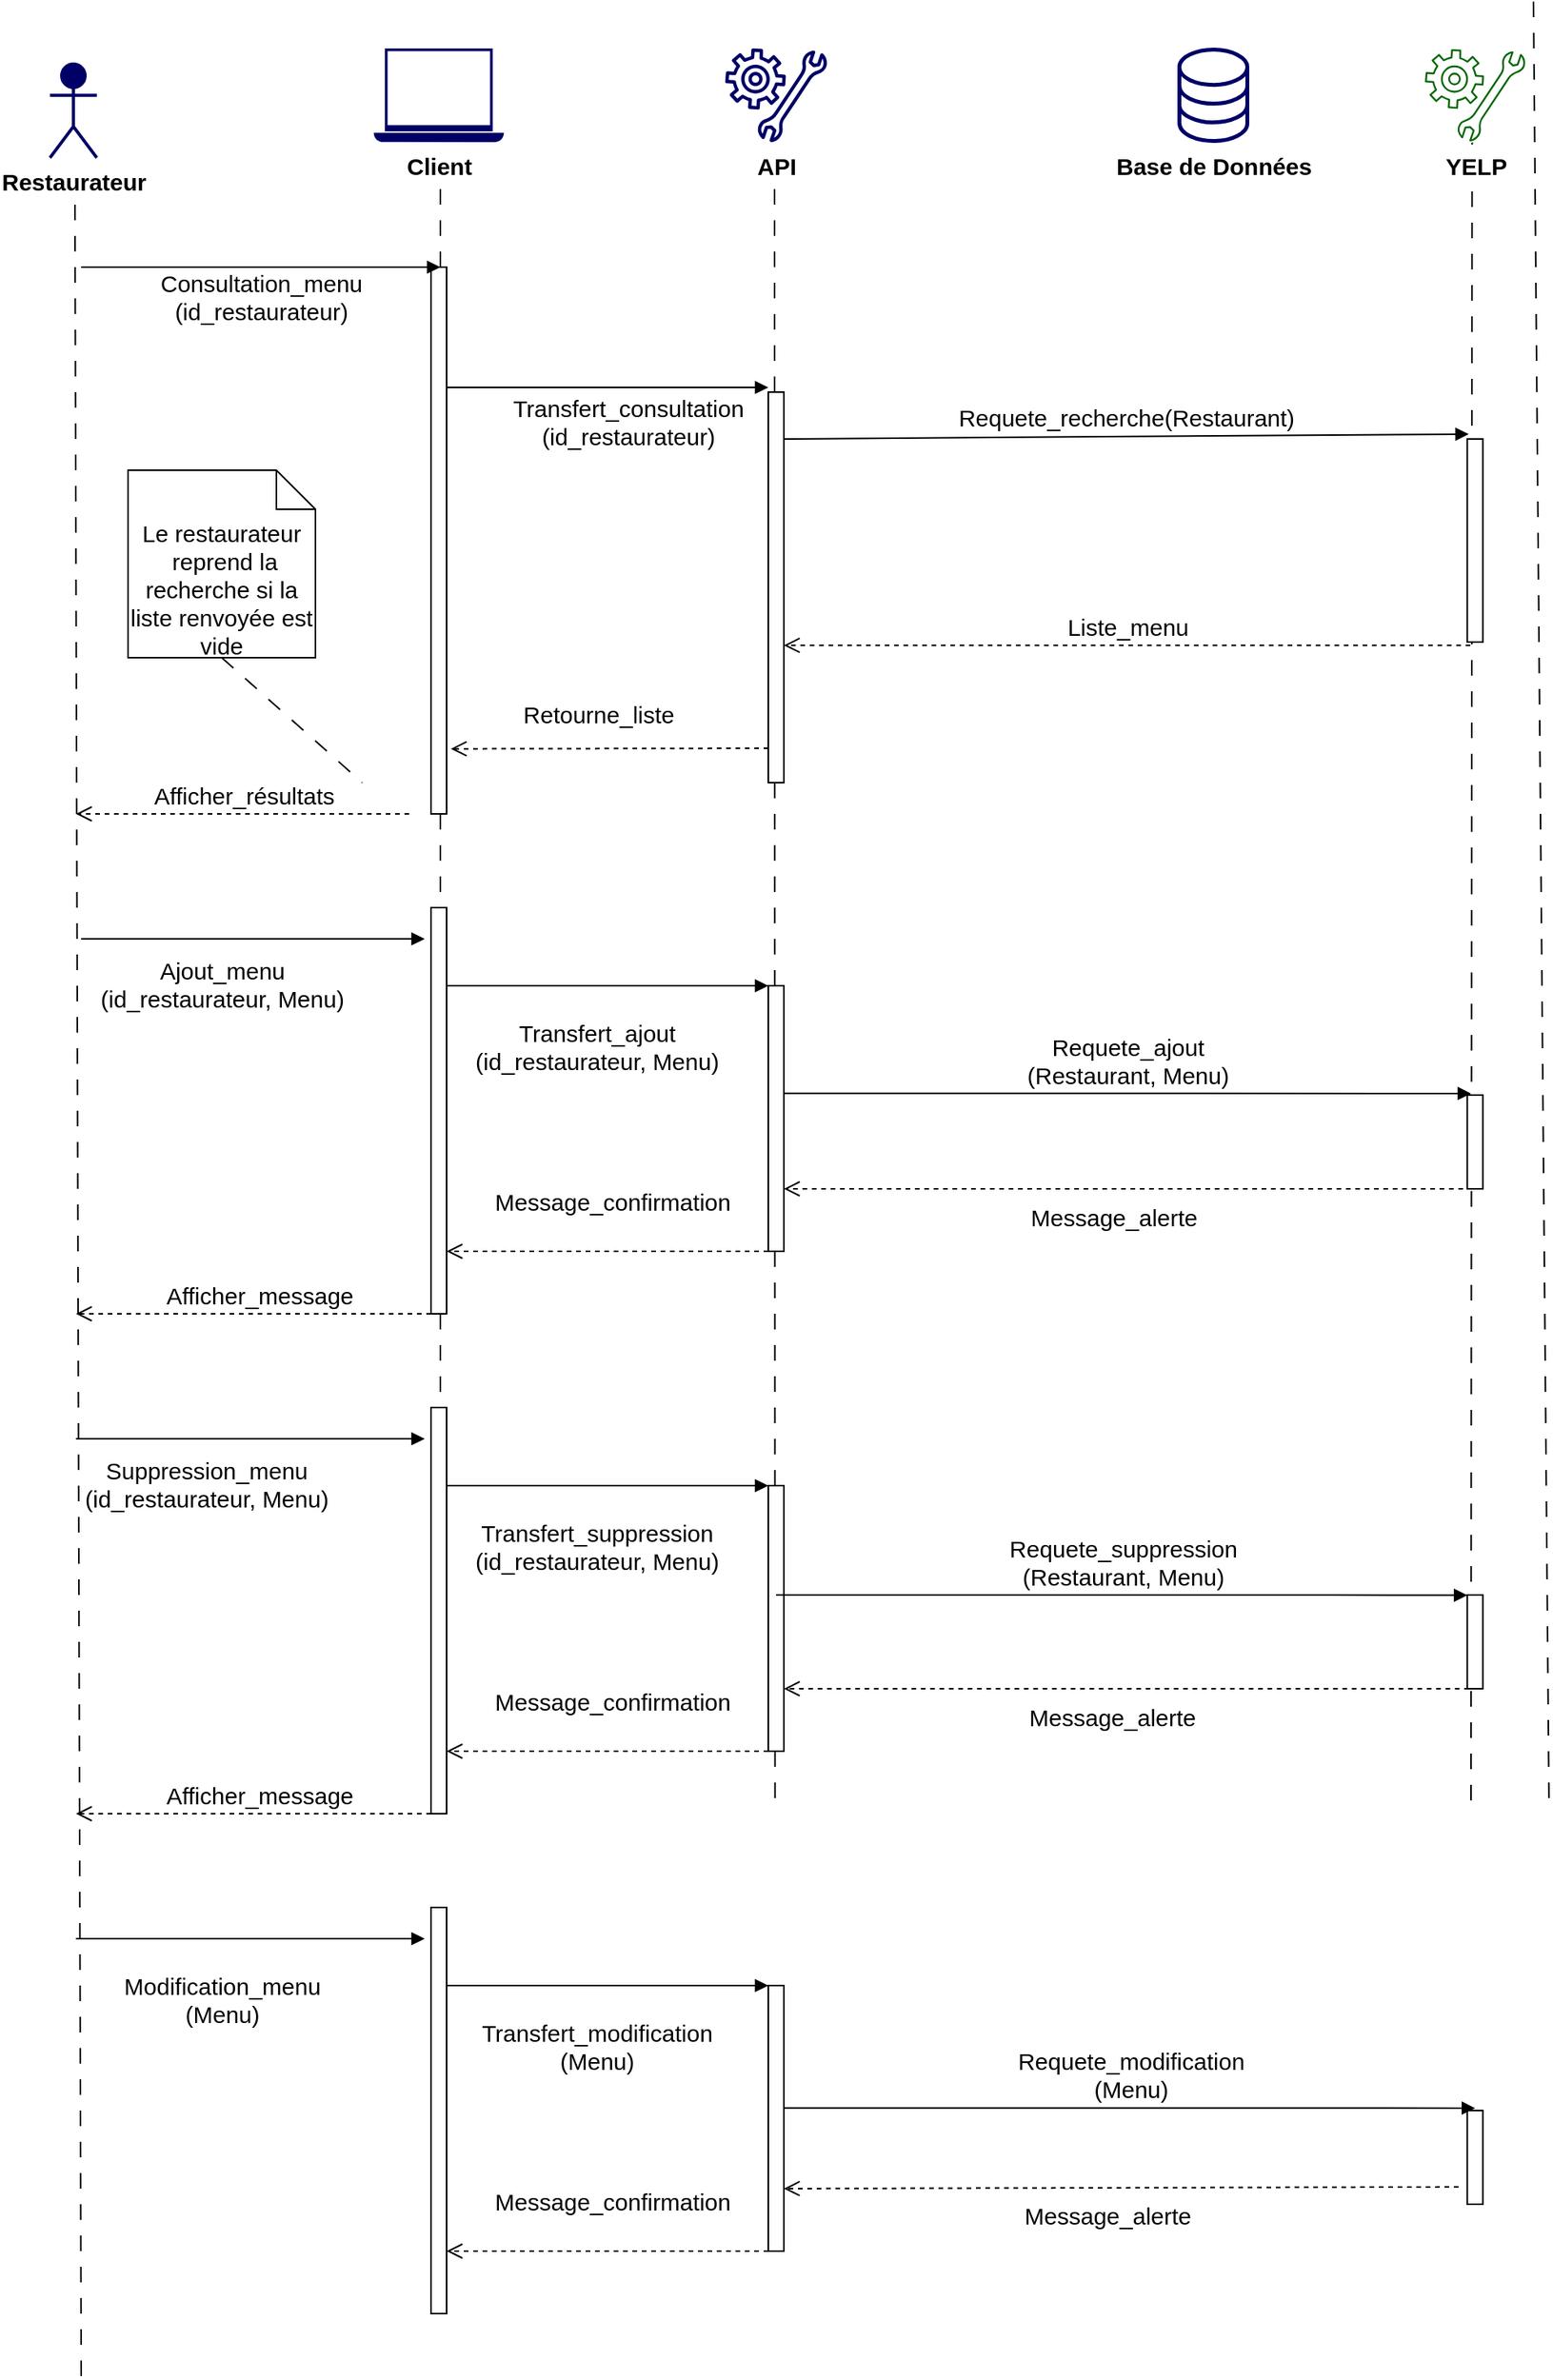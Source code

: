 <mxfile>
    <diagram id="xuXYhLIkIfQOpS6Bkv3G" name="Page-1">
        <mxGraphModel dx="1508" dy="690" grid="1" gridSize="10" guides="1" tooltips="1" connect="1" arrows="1" fold="1" page="1" pageScale="1" pageWidth="827" pageHeight="1169" math="0" shadow="0">
            <root>
                <mxCell id="0"/>
                <mxCell id="1" parent="0"/>
                <mxCell id="22" value="" style="endArrow=none;startArrow=none;endFill=0;startFill=0;endSize=8;html=1;verticalAlign=bottom;dashed=1;labelBackgroundColor=none;dashPattern=10 10;fontSize=15;" parent="1" edge="1">
                    <mxGeometry width="160" relative="1" as="geometry">
                        <mxPoint x="66" y="130" as="sourcePoint"/>
                        <mxPoint x="70" y="1520" as="targetPoint"/>
                    </mxGeometry>
                </mxCell>
                <mxCell id="23" value="" style="endArrow=none;startArrow=none;endFill=0;startFill=0;endSize=8;html=1;verticalAlign=bottom;dashed=1;labelBackgroundColor=none;dashPattern=10 10;fontSize=15;" parent="1" edge="1">
                    <mxGeometry width="160" relative="1" as="geometry">
                        <mxPoint x="300" y="120" as="sourcePoint"/>
                        <mxPoint x="300" y="1140" as="targetPoint"/>
                    </mxGeometry>
                </mxCell>
                <mxCell id="24" value="&lt;span style=&quot;background-color: rgb(255 , 255 , 255)&quot;&gt;Restaurateur&lt;br&gt;&lt;br&gt;&lt;/span&gt;" style="shape=umlActor;verticalLabelPosition=bottom;verticalAlign=top;html=1;fontColor=#000000;strokeColor=#000066;fillColor=#000066;strokeWidth=2;fontSize=15;fontStyle=1" parent="1" vertex="1">
                    <mxGeometry x="50" y="40" width="30" height="60" as="geometry"/>
                </mxCell>
                <mxCell id="32" value="" style="endArrow=none;startArrow=none;endFill=0;startFill=0;endSize=8;html=1;verticalAlign=bottom;dashed=1;labelBackgroundColor=none;dashPattern=10 10;fontSize=15;" parent="1" edge="1">
                    <mxGeometry width="160" relative="1" as="geometry">
                        <mxPoint x="514" y="120" as="sourcePoint"/>
                        <mxPoint x="514.31" y="1150.98" as="targetPoint"/>
                    </mxGeometry>
                </mxCell>
                <mxCell id="33" value="" style="endArrow=none;startArrow=none;endFill=0;startFill=0;endSize=8;html=1;verticalAlign=bottom;dashed=1;labelBackgroundColor=none;dashPattern=10 10;fontSize=15;" parent="1" edge="1">
                    <mxGeometry width="160" relative="1" as="geometry">
                        <mxPoint x="1000" as="sourcePoint"/>
                        <mxPoint x="1010" y="1160" as="targetPoint"/>
                    </mxGeometry>
                </mxCell>
                <mxCell id="34" value="Base de Données" style="pointerEvents=1;shadow=0;dashed=0;html=1;aspect=fixed;labelPosition=center;verticalLabelPosition=bottom;verticalAlign=top;align=center;outlineConnect=0;shape=mxgraph.vvd.storage;fillColor=#000066;strokeColor=#000066;fontSize=15;labelBackgroundColor=#ffffff;fontStyle=1" parent="1" vertex="1">
                    <mxGeometry x="772.5" y="30" width="45" height="60" as="geometry"/>
                </mxCell>
                <mxCell id="35" value="API" style="pointerEvents=1;shadow=0;dashed=0;html=1;strokeColor=none;aspect=fixed;labelPosition=center;verticalLabelPosition=bottom;verticalAlign=top;align=center;outlineConnect=0;shape=mxgraph.vvd.guest_agent_customization;fillColor=#000066;fontSize=15;labelBackgroundColor=#ffffff;fontStyle=1" parent="1" vertex="1">
                    <mxGeometry x="482.39" y="30" width="65.22" height="60" as="geometry"/>
                </mxCell>
                <mxCell id="36" value="" style="endArrow=none;startArrow=none;endFill=0;startFill=0;endSize=8;html=1;verticalAlign=bottom;dashed=1;labelBackgroundColor=none;dashPattern=10 10;fontSize=15;exitX=0.471;exitY=0.858;exitDx=0;exitDy=0;exitPerimeter=0;" parent="1" edge="1">
                    <mxGeometry width="160" relative="1" as="geometry">
                        <mxPoint x="960.719" y="81.48" as="sourcePoint"/>
                        <mxPoint x="960" y="1160" as="targetPoint"/>
                    </mxGeometry>
                </mxCell>
                <mxCell id="37" value="YELP" style="pointerEvents=1;shadow=0;dashed=0;html=1;aspect=fixed;labelPosition=center;verticalLabelPosition=bottom;verticalAlign=top;align=center;outlineConnect=0;shape=mxgraph.vvd.guest_agent_customization;fontSize=15;fillColor=#006600;strokeColor=#FFFFFF;labelBackgroundColor=#ffffff;fontStyle=1" parent="1" vertex="1">
                    <mxGeometry x="930" y="30" width="65.22" height="60" as="geometry"/>
                </mxCell>
                <mxCell id="45" value="" style="html=1;points=[];perimeter=orthogonalPerimeter;labelBackgroundColor=#ffffff;fontSize=15;strokeColor=#000000;strokeWidth=1;fillColor=#FFFFFF;" parent="1" vertex="1">
                    <mxGeometry x="294" y="170" width="10" height="350" as="geometry"/>
                </mxCell>
                <mxCell id="49" value="" style="html=1;points=[];perimeter=orthogonalPerimeter;labelBackgroundColor=#ffffff;fontSize=15;strokeColor=#000000;strokeWidth=1;fillColor=#FFFFFF;" parent="1" vertex="1">
                    <mxGeometry x="510" y="250" width="10" height="250" as="geometry"/>
                </mxCell>
                <mxCell id="54" value="Consultation_menu&lt;br&gt;(id_restaurateur)" style="html=1;verticalAlign=bottom;endArrow=block;fontSize=15;" parent="1" edge="1">
                    <mxGeometry y="-40" width="80" relative="1" as="geometry">
                        <mxPoint x="70" y="170" as="sourcePoint"/>
                        <mxPoint x="300" y="170" as="targetPoint"/>
                        <mxPoint as="offset"/>
                    </mxGeometry>
                </mxCell>
                <mxCell id="55" value="Transfert_consultation&lt;br style=&quot;font-size: 15px&quot;&gt;(id_restaurateur)" style="html=1;verticalAlign=bottom;endArrow=block;fontSize=15;exitX=0.986;exitY=0.22;exitDx=0;exitDy=0;exitPerimeter=0;" parent="1" source="45" edge="1">
                    <mxGeometry x="0.127" y="-43" width="80" relative="1" as="geometry">
                        <mxPoint x="380" y="180" as="sourcePoint"/>
                        <mxPoint x="510" y="247" as="targetPoint"/>
                        <mxPoint as="offset"/>
                        <Array as="points"/>
                    </mxGeometry>
                </mxCell>
                <mxCell id="56" value="Requete_recherche(Restaurant)" style="html=1;verticalAlign=bottom;endArrow=block;fontSize=15;entryX=0.092;entryY=-0.024;entryDx=0;entryDy=0;entryPerimeter=0;" parent="1" edge="1" target="57">
                    <mxGeometry width="80" relative="1" as="geometry">
                        <mxPoint x="520" y="280.0" as="sourcePoint"/>
                        <mxPoint x="960" y="270" as="targetPoint"/>
                    </mxGeometry>
                </mxCell>
                <mxCell id="57" value="" style="html=1;points=[];perimeter=orthogonalPerimeter;labelBackgroundColor=#ffffff;fontSize=15;strokeColor=#000000;strokeWidth=1;fillColor=#FFFFFF;" parent="1" vertex="1">
                    <mxGeometry x="957.61" y="280" width="10" height="130" as="geometry"/>
                </mxCell>
                <mxCell id="58" value="Liste_menu" style="html=1;verticalAlign=bottom;endArrow=open;dashed=1;endSize=8;fontSize=15;exitX=0.196;exitY=1.016;exitDx=0;exitDy=0;exitPerimeter=0;" parent="1" source="57" target="49" edge="1">
                    <mxGeometry relative="1" as="geometry">
                        <mxPoint x="1250" y="220" as="sourcePoint"/>
                        <mxPoint x="1170" y="220" as="targetPoint"/>
                    </mxGeometry>
                </mxCell>
                <mxCell id="59" value="Retourne_liste" style="html=1;verticalAlign=bottom;endArrow=open;dashed=1;endSize=8;fontSize=15;entryX=1.271;entryY=0.881;entryDx=0;entryDy=0;entryPerimeter=0;" parent="1" target="45" edge="1">
                    <mxGeometry x="0.071" y="-10" relative="1" as="geometry">
                        <mxPoint x="510" y="478" as="sourcePoint"/>
                        <mxPoint x="310" y="480" as="targetPoint"/>
                        <Array as="points"/>
                        <mxPoint as="offset"/>
                    </mxGeometry>
                </mxCell>
                <mxCell id="67" value="Afficher_résultats" style="html=1;verticalAlign=bottom;endArrow=open;dashed=1;endSize=8;fontSize=15;" parent="1" edge="1">
                    <mxGeometry relative="1" as="geometry">
                        <mxPoint x="280" y="520" as="sourcePoint"/>
                        <mxPoint x="66.66" y="520" as="targetPoint"/>
                    </mxGeometry>
                </mxCell>
                <mxCell id="69" value="" style="html=1;points=[];perimeter=orthogonalPerimeter;labelBackgroundColor=#ffffff;fontSize=15;strokeColor=#000000;strokeWidth=1;fillColor=#FFFFFF;" parent="1" vertex="1">
                    <mxGeometry x="294" y="900" width="10" height="260" as="geometry"/>
                </mxCell>
                <mxCell id="70" value="Transfert_suppression&lt;br style=&quot;font-size: 15px&quot;&gt;(id_restaurateur, Menu)" style="html=1;verticalAlign=bottom;endArrow=block;fontSize=15;" parent="1" edge="1">
                    <mxGeometry x="-0.068" y="-60" width="80" relative="1" as="geometry">
                        <mxPoint x="304.01" y="950" as="sourcePoint"/>
                        <mxPoint x="510" y="950" as="targetPoint"/>
                        <mxPoint as="offset"/>
                    </mxGeometry>
                </mxCell>
                <mxCell id="71" value="" style="html=1;points=[];perimeter=orthogonalPerimeter;labelBackgroundColor=#ffffff;fontSize=15;strokeColor=#000000;strokeWidth=1;fillColor=#FFFFFF;" parent="1" vertex="1">
                    <mxGeometry x="510" y="950" width="10" height="170" as="geometry"/>
                </mxCell>
                <mxCell id="73" value="Suppression_menu&lt;br style=&quot;font-size: 15px&quot;&gt;(id_restaurateur, Menu)" style="html=1;verticalAlign=bottom;endArrow=block;fontSize=15;" parent="1" edge="1">
                    <mxGeometry x="-0.254" y="-50" width="80" relative="1" as="geometry">
                        <mxPoint x="66.66" y="920" as="sourcePoint"/>
                        <mxPoint x="290" y="920" as="targetPoint"/>
                        <mxPoint as="offset"/>
                    </mxGeometry>
                </mxCell>
                <mxCell id="74" value="" style="html=1;points=[];perimeter=orthogonalPerimeter;labelBackgroundColor=#ffffff;fontSize=15;strokeColor=#000000;strokeWidth=1;fillColor=#FFFFFF;" parent="1" vertex="1">
                    <mxGeometry x="957.61" y="1020" width="10" height="60" as="geometry"/>
                </mxCell>
                <mxCell id="75" value="Message_alerte" style="html=1;verticalAlign=bottom;endArrow=open;dashed=1;endSize=8;fontSize=15;exitX=0.106;exitY=1;exitDx=0;exitDy=0;exitPerimeter=0;" parent="1" edge="1" source="74">
                    <mxGeometry x="0.044" y="30" relative="1" as="geometry">
                        <mxPoint x="790" y="1080" as="sourcePoint"/>
                        <mxPoint x="520" y="1080" as="targetPoint"/>
                        <Array as="points"/>
                        <mxPoint as="offset"/>
                    </mxGeometry>
                </mxCell>
                <mxCell id="76" value="Message_confirmation" style="html=1;verticalAlign=bottom;endArrow=open;dashed=1;endSize=8;fontSize=15;" parent="1" edge="1">
                    <mxGeometry x="-0.029" y="-20" relative="1" as="geometry">
                        <mxPoint x="510" y="1120" as="sourcePoint"/>
                        <mxPoint x="304.01" y="1120" as="targetPoint"/>
                        <Array as="points"/>
                        <mxPoint as="offset"/>
                    </mxGeometry>
                </mxCell>
                <mxCell id="77" value="Afficher_message" style="html=1;verticalAlign=bottom;endArrow=open;dashed=1;endSize=8;fontSize=15;" parent="1" edge="1">
                    <mxGeometry relative="1" as="geometry">
                        <mxPoint x="300" y="1160" as="sourcePoint"/>
                        <mxPoint x="66.66" y="1160" as="targetPoint"/>
                    </mxGeometry>
                </mxCell>
                <mxCell id="78" value="Le restaurateur&lt;br&gt;&amp;nbsp;reprend la recherche si la liste renvoyée est vide" style="shape=note2;boundedLbl=1;whiteSpace=wrap;html=1;size=25;verticalAlign=top;align=center;fontSize=15;" parent="1" vertex="1">
                    <mxGeometry x="100" y="300" width="120" height="120" as="geometry"/>
                </mxCell>
                <mxCell id="79" value="" style="endArrow=none;startArrow=none;endFill=0;startFill=0;endSize=8;html=1;verticalAlign=bottom;dashed=1;labelBackgroundColor=none;dashPattern=10 10;fontSize=15;exitX=0.5;exitY=1;exitDx=0;exitDy=0;exitPerimeter=0;" parent="1" source="78" edge="1">
                    <mxGeometry width="160" relative="1" as="geometry">
                        <mxPoint x="280" y="460" as="sourcePoint"/>
                        <mxPoint x="250" y="500" as="targetPoint"/>
                    </mxGeometry>
                </mxCell>
                <mxCell id="85" value="Client" style="pointerEvents=1;shadow=0;dashed=0;html=1;strokeColor=none;aspect=fixed;labelPosition=center;verticalLabelPosition=bottom;verticalAlign=top;align=center;outlineConnect=0;shape=mxgraph.vvd.laptop;fillColor=#000066;fontSize=15;fontStyle=1" parent="1" vertex="1">
                    <mxGeometry x="257.34" y="30" width="83.33" height="60" as="geometry"/>
                </mxCell>
                <mxCell id="87" value="" style="html=1;points=[];perimeter=orthogonalPerimeter;labelBackgroundColor=#ffffff;fontSize=15;strokeColor=#000000;strokeWidth=1;fillColor=#FFFFFF;" vertex="1" parent="1">
                    <mxGeometry x="294" y="580" width="10" height="260" as="geometry"/>
                </mxCell>
                <mxCell id="88" value="Transfert_ajout&lt;br style=&quot;font-size: 15px&quot;&gt;(id_restaurateur, Menu)" style="html=1;verticalAlign=bottom;endArrow=block;fontSize=15;" edge="1" parent="1">
                    <mxGeometry x="-0.068" y="-60" width="80" relative="1" as="geometry">
                        <mxPoint x="304.01" y="630" as="sourcePoint"/>
                        <mxPoint x="510" y="630" as="targetPoint"/>
                        <mxPoint as="offset"/>
                    </mxGeometry>
                </mxCell>
                <mxCell id="89" value="" style="html=1;points=[];perimeter=orthogonalPerimeter;labelBackgroundColor=#ffffff;fontSize=15;strokeColor=#000000;strokeWidth=1;fillColor=#FFFFFF;" vertex="1" parent="1">
                    <mxGeometry x="510" y="630" width="10" height="170" as="geometry"/>
                </mxCell>
                <mxCell id="90" value="Requete_ajout&lt;br style=&quot;font-size: 15px&quot;&gt;(Restaurant, Menu)" style="html=1;verticalAlign=bottom;endArrow=block;fontSize=15;" edge="1" parent="1">
                    <mxGeometry width="80" relative="1" as="geometry">
                        <mxPoint x="520" y="698.82" as="sourcePoint"/>
                        <mxPoint x="960" y="699" as="targetPoint"/>
                    </mxGeometry>
                </mxCell>
                <mxCell id="91" value="Ajout_menu&lt;br style=&quot;font-size: 15px&quot;&gt;(id_restaurateur, Menu)" style="html=1;verticalAlign=bottom;endArrow=block;fontSize=15;" edge="1" parent="1">
                    <mxGeometry x="-0.182" y="-50" width="80" relative="1" as="geometry">
                        <mxPoint x="70" y="600" as="sourcePoint"/>
                        <mxPoint x="290" y="600" as="targetPoint"/>
                        <mxPoint as="offset"/>
                    </mxGeometry>
                </mxCell>
                <mxCell id="92" value="" style="html=1;points=[];perimeter=orthogonalPerimeter;labelBackgroundColor=#ffffff;fontSize=15;strokeColor=#000000;strokeWidth=1;fillColor=#FFFFFF;" vertex="1" parent="1">
                    <mxGeometry x="957.61" y="700" width="10" height="60" as="geometry"/>
                </mxCell>
                <mxCell id="93" value="Message_alerte" style="html=1;verticalAlign=bottom;endArrow=open;dashed=1;endSize=8;fontSize=15;exitX=0.328;exitY=1;exitDx=0;exitDy=0;exitPerimeter=0;" edge="1" parent="1" source="92">
                    <mxGeometry x="0.044" y="30" relative="1" as="geometry">
                        <mxPoint x="790" y="760" as="sourcePoint"/>
                        <mxPoint x="520" y="760" as="targetPoint"/>
                        <Array as="points"/>
                        <mxPoint as="offset"/>
                    </mxGeometry>
                </mxCell>
                <mxCell id="94" value="Message_confirmation" style="html=1;verticalAlign=bottom;endArrow=open;dashed=1;endSize=8;fontSize=15;" edge="1" parent="1">
                    <mxGeometry x="-0.029" y="-20" relative="1" as="geometry">
                        <mxPoint x="510" y="800" as="sourcePoint"/>
                        <mxPoint x="304.01" y="800" as="targetPoint"/>
                        <Array as="points"/>
                        <mxPoint as="offset"/>
                    </mxGeometry>
                </mxCell>
                <mxCell id="95" value="Afficher_message" style="html=1;verticalAlign=bottom;endArrow=open;dashed=1;endSize=8;fontSize=15;" edge="1" parent="1">
                    <mxGeometry relative="1" as="geometry">
                        <mxPoint x="300" y="840" as="sourcePoint"/>
                        <mxPoint x="66.66" y="840" as="targetPoint"/>
                    </mxGeometry>
                </mxCell>
                <mxCell id="117" value="" style="html=1;points=[];perimeter=orthogonalPerimeter;labelBackgroundColor=#ffffff;fontSize=15;strokeColor=#000000;strokeWidth=1;fillColor=#FFFFFF;" vertex="1" parent="1">
                    <mxGeometry x="294" y="1220" width="10" height="260" as="geometry"/>
                </mxCell>
                <mxCell id="118" value="Transfert_modification&lt;br style=&quot;font-size: 15px&quot;&gt;(Menu)" style="html=1;verticalAlign=bottom;endArrow=block;fontSize=15;" edge="1" parent="1">
                    <mxGeometry x="-0.068" y="-60" width="80" relative="1" as="geometry">
                        <mxPoint x="304.01" y="1270" as="sourcePoint"/>
                        <mxPoint x="510" y="1270" as="targetPoint"/>
                        <mxPoint as="offset"/>
                    </mxGeometry>
                </mxCell>
                <mxCell id="119" value="" style="html=1;points=[];perimeter=orthogonalPerimeter;labelBackgroundColor=#ffffff;fontSize=15;strokeColor=#000000;strokeWidth=1;fillColor=#FFFFFF;" vertex="1" parent="1">
                    <mxGeometry x="510" y="1270" width="10" height="170" as="geometry"/>
                </mxCell>
                <mxCell id="121" value="Modification_menu&lt;br style=&quot;font-size: 15px&quot;&gt;(Menu)" style="html=1;verticalAlign=bottom;endArrow=block;fontSize=15;" edge="1" parent="1">
                    <mxGeometry x="-0.164" y="-60" width="80" relative="1" as="geometry">
                        <mxPoint x="66.66" y="1240" as="sourcePoint"/>
                        <mxPoint x="290" y="1240" as="targetPoint"/>
                        <mxPoint as="offset"/>
                    </mxGeometry>
                </mxCell>
                <mxCell id="122" value="" style="html=1;points=[];perimeter=orthogonalPerimeter;labelBackgroundColor=#ffffff;fontSize=15;strokeColor=#000000;strokeWidth=1;fillColor=#FFFFFF;" vertex="1" parent="1">
                    <mxGeometry x="957.61" y="1350" width="10" height="60" as="geometry"/>
                </mxCell>
                <mxCell id="123" value="Message_alerte" style="html=1;verticalAlign=bottom;endArrow=open;dashed=1;endSize=8;fontSize=15;exitX=-0.561;exitY=0.815;exitDx=0;exitDy=0;exitPerimeter=0;" edge="1" parent="1" source="122">
                    <mxGeometry x="0.044" y="30" relative="1" as="geometry">
                        <mxPoint x="790" y="1400" as="sourcePoint"/>
                        <mxPoint x="520" y="1400" as="targetPoint"/>
                        <Array as="points"/>
                        <mxPoint as="offset"/>
                    </mxGeometry>
                </mxCell>
                <mxCell id="124" value="Message_confirmation" style="html=1;verticalAlign=bottom;endArrow=open;dashed=1;endSize=8;fontSize=15;" edge="1" parent="1">
                    <mxGeometry x="-0.029" y="-20" relative="1" as="geometry">
                        <mxPoint x="510" y="1440" as="sourcePoint"/>
                        <mxPoint x="304.01" y="1440" as="targetPoint"/>
                        <Array as="points"/>
                        <mxPoint as="offset"/>
                    </mxGeometry>
                </mxCell>
                <mxCell id="125" value="Requete_suppression&lt;br style=&quot;font-size: 15px&quot;&gt;(Restaurant, Menu)" style="html=1;verticalAlign=bottom;endArrow=block;fontSize=15;" edge="1" parent="1">
                    <mxGeometry width="80" relative="1" as="geometry">
                        <mxPoint x="515" y="1020" as="sourcePoint"/>
                        <mxPoint x="957.61" y="1020.18" as="targetPoint"/>
                        <Array as="points">
                            <mxPoint x="670" y="1020"/>
                            <mxPoint x="860" y="1020"/>
                        </Array>
                    </mxGeometry>
                </mxCell>
                <mxCell id="126" value="Requete_modification&lt;br style=&quot;font-size: 15px&quot;&gt;(Menu)" style="html=1;verticalAlign=bottom;endArrow=block;fontSize=15;" edge="1" parent="1">
                    <mxGeometry width="80" relative="1" as="geometry">
                        <mxPoint x="520" y="1348.33" as="sourcePoint"/>
                        <mxPoint x="962.61" y="1348.51" as="targetPoint"/>
                        <Array as="points">
                            <mxPoint x="675" y="1348.33"/>
                            <mxPoint x="865" y="1348.33"/>
                        </Array>
                    </mxGeometry>
                </mxCell>
            </root>
        </mxGraphModel>
    </diagram>
</mxfile>